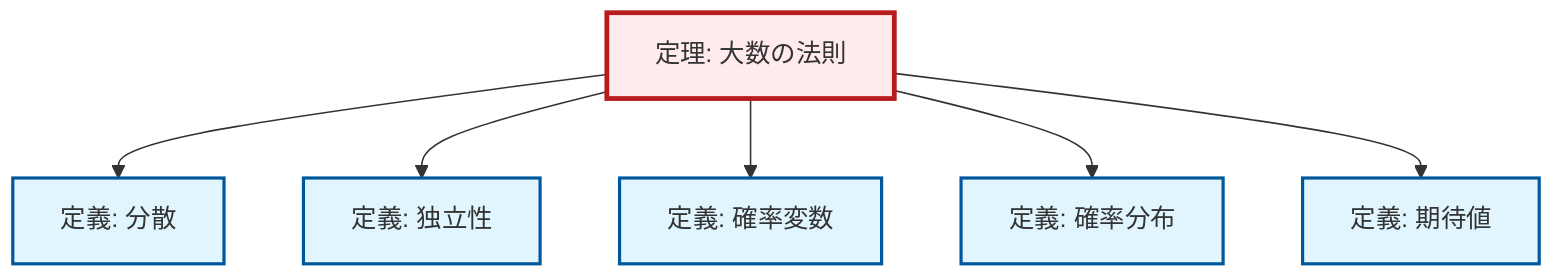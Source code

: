 graph TD
    classDef definition fill:#e1f5fe,stroke:#01579b,stroke-width:2px
    classDef theorem fill:#f3e5f5,stroke:#4a148c,stroke-width:2px
    classDef axiom fill:#fff3e0,stroke:#e65100,stroke-width:2px
    classDef example fill:#e8f5e9,stroke:#1b5e20,stroke-width:2px
    classDef current fill:#ffebee,stroke:#b71c1c,stroke-width:3px
    def-probability-distribution["定義: 確率分布"]:::definition
    thm-law-of-large-numbers["定理: 大数の法則"]:::theorem
    def-expectation["定義: 期待値"]:::definition
    def-independence["定義: 独立性"]:::definition
    def-variance["定義: 分散"]:::definition
    def-random-variable["定義: 確率変数"]:::definition
    thm-law-of-large-numbers --> def-variance
    thm-law-of-large-numbers --> def-independence
    thm-law-of-large-numbers --> def-random-variable
    thm-law-of-large-numbers --> def-probability-distribution
    thm-law-of-large-numbers --> def-expectation
    class thm-law-of-large-numbers current